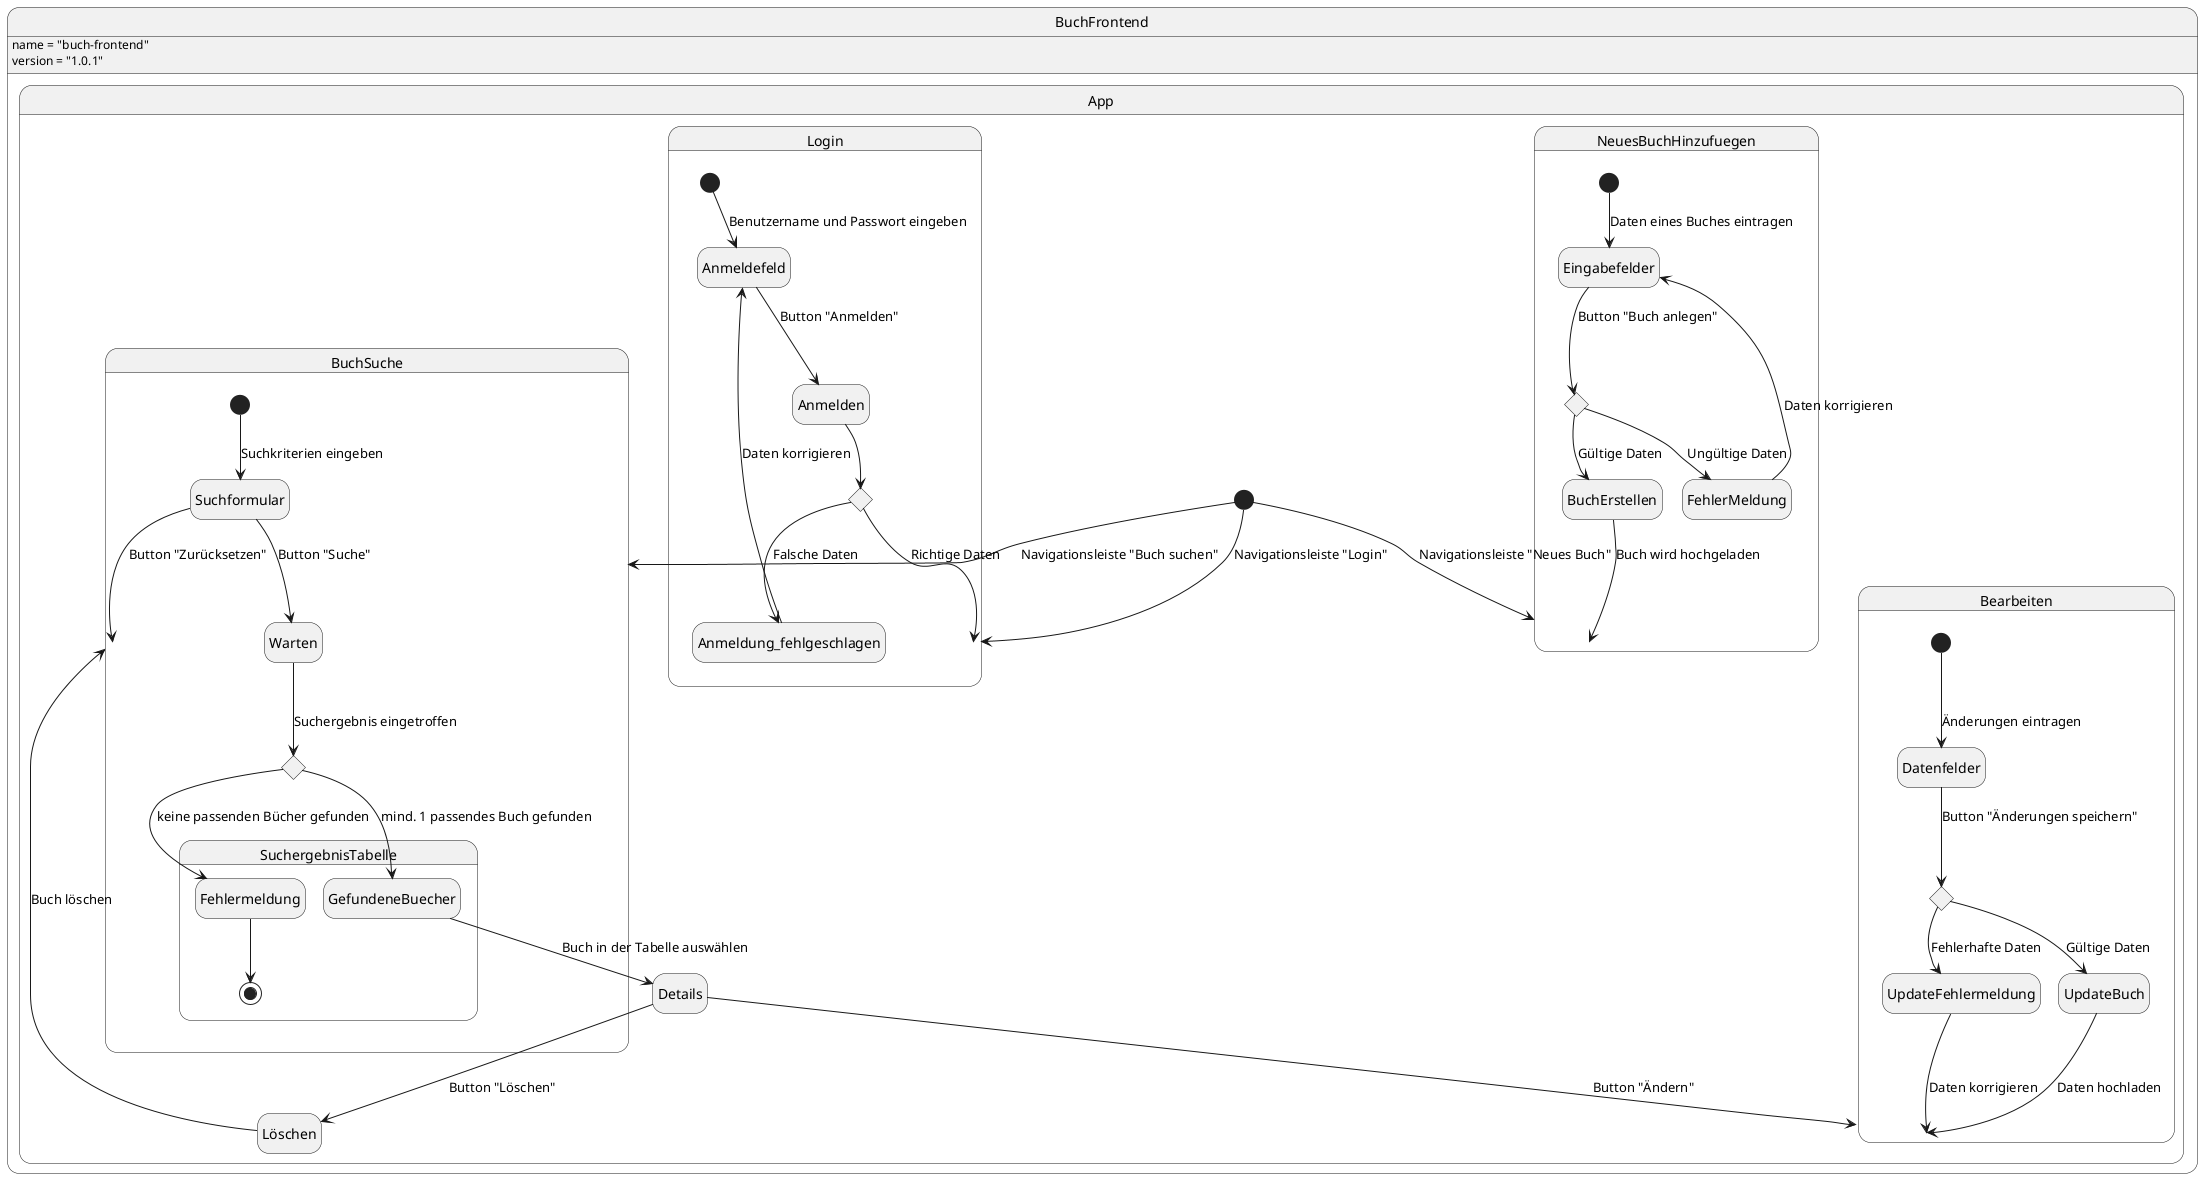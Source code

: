 @startuml Zustandsdiagramm
' Preview durch <Alt>d

hide empty description
state BuchFrontend {
    BuchFrontend : name = "buch-frontend"
    BuchFrontend : version = "1.0.1"

    state App {
        state Login {
           [*] --> Anmeldefeld: Benutzername und Passwort eingeben
           Anmeldefeld --> Anmelden: Button "Anmelden"
              state Anmeldung <<choice>>
              Anmelden --> Anmeldung
              Anmeldung --> Anmeldung_fehlgeschlagen: Falsche Daten
              Anmeldung_fehlgeschlagen --> Anmeldefeld: Daten korrigieren
              Anmeldung --> Login: Richtige Daten
        }

        state BuchSuche {
            [*] --> Suchformular: Suchkriterien eingeben
            Suchformular --> Warten: Button "Suche"
            Suchformular --> BuchSuche: Button "Zurücksetzen"
            state SuchAuswahl <<choice>>
            Warten --> SuchAuswahl: Suchergebnis eingetroffen

            state SuchergebnisTabelle {
                SuchAuswahl --> GefundeneBuecher: mind. 1 passendes Buch gefunden
                SuchAuswahl --> Fehlermeldung: keine passenden Bücher gefunden
                Fehlermeldung --> [*]
            }
        }
        Details --> Bearbeiten: Button "Ändern"
        Details --> Löschen: Button "Löschen"
        Löschen --> BuchSuche: Buch löschen

        state Bearbeiten {
            [*] --> Datenfelder: Änderungen eintragen
            state UpdateAuswahl <<choice>>
            Datenfelder --> UpdateAuswahl: Button "Änderungen speichern"
            UpdateAuswahl --> UpdateFehlermeldung: Fehlerhafte Daten
            UpdateAuswahl --> UpdateBuch: Gültige Daten
            UpdateBuch --> Bearbeiten: Daten hochladen
            UpdateFehlermeldung --> Bearbeiten: Daten korrigieren
        }

        [*] --> Login: Navigationsleiste "Login"

        [*] --> BuchSuche: Navigationsleiste "Buch suchen"
        GefundeneBuecher --> Details: Buch in der Tabelle auswählen

        [*] --> NeuesBuchHinzufuegen: Navigationsleiste "Neues Buch"

        state NeuesBuchHinzufuegen {
            [*] --> Eingabefelder: Daten eines Buches eintragen
            state HinzufuegenAuswahl <<choice>>
            Eingabefelder --> HinzufuegenAuswahl: Button "Buch anlegen"
            HinzufuegenAuswahl --> BuchErstellen: Gültige Daten
            HinzufuegenAuswahl --> FehlerMeldung: Ungültige Daten
            BuchErstellen --> NeuesBuchHinzufuegen: Buch wird hochgeladen
            FehlerMeldung --> Eingabefelder: Daten korrigieren
        }


    }
}
@enduml
